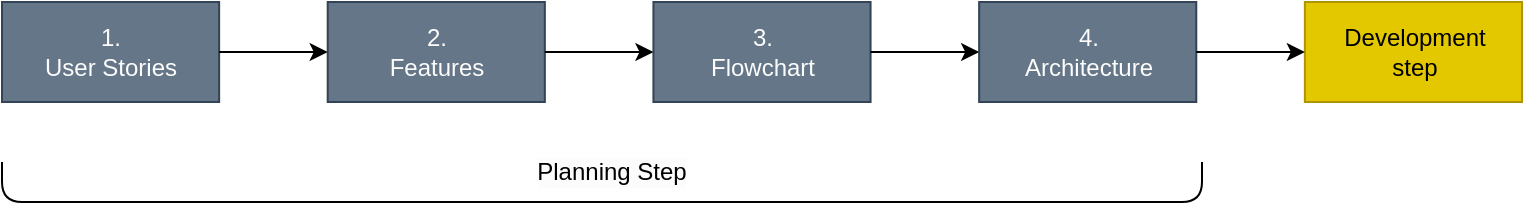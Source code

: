 <mxfile>
    <diagram id="tzXea7u39_7wpcGwWUCg" name="Page-1">
        <mxGraphModel dx="865" dy="459" grid="1" gridSize="10" guides="1" tooltips="1" connect="1" arrows="1" fold="1" page="1" pageScale="1" pageWidth="850" pageHeight="1100" math="0" shadow="0">
            <root>
                <mxCell id="0"/>
                <mxCell id="1" parent="0"/>
                <mxCell id="12" value="" style="group" vertex="1" connectable="0" parent="1">
                    <mxGeometry x="40" y="40" width="760" height="50" as="geometry"/>
                </mxCell>
                <mxCell id="2" value="1.&lt;br&gt;User Stories" style="html=1;dashed=0;whitespace=wrap;fillColor=#647687;fontColor=#FCFCFC;strokeColor=#314354;" vertex="1" parent="12">
                    <mxGeometry width="108.571" height="50" as="geometry"/>
                </mxCell>
                <mxCell id="3" value="2.&lt;br&gt;Features" style="html=1;dashed=0;whitespace=wrap;fillColor=#647687;fontColor=#FCFCFC;strokeColor=#314354;" vertex="1" parent="12">
                    <mxGeometry x="162.857" width="108.571" height="50" as="geometry"/>
                </mxCell>
                <mxCell id="4" value="" style="edgeStyle=none;html=1;fontColor=#FCFCFC;" edge="1" parent="12" source="2" target="3">
                    <mxGeometry relative="1" as="geometry"/>
                </mxCell>
                <mxCell id="5" value="3.&lt;br&gt;Flowchart" style="html=1;dashed=0;whitespace=wrap;fillColor=#647687;fontColor=#FCFCFC;strokeColor=#314354;" vertex="1" parent="12">
                    <mxGeometry x="325.714" width="108.571" height="50" as="geometry"/>
                </mxCell>
                <mxCell id="6" value="" style="edgeStyle=none;html=1;fontColor=#FCFCFC;" edge="1" parent="12" source="3" target="5">
                    <mxGeometry relative="1" as="geometry"/>
                </mxCell>
                <mxCell id="7" value="4.&lt;br&gt;Architecture" style="html=1;dashed=0;whitespace=wrap;fillColor=#647687;fontColor=#FCFCFC;strokeColor=#314354;" vertex="1" parent="12">
                    <mxGeometry x="488.571" width="108.571" height="50" as="geometry"/>
                </mxCell>
                <mxCell id="8" value="" style="edgeStyle=none;html=1;fontColor=#FCFCFC;" edge="1" parent="12" source="5" target="7">
                    <mxGeometry relative="1" as="geometry"/>
                </mxCell>
                <mxCell id="9" value="Development&lt;br&gt;step" style="html=1;dashed=0;whitespace=wrap;fillColor=#e3c800;fontColor=#000000;strokeColor=#B09500;" vertex="1" parent="12">
                    <mxGeometry x="651.429" width="108.571" height="50" as="geometry"/>
                </mxCell>
                <mxCell id="10" value="" style="edgeStyle=none;html=1;fontColor=#FCFCFC;" edge="1" parent="12" source="7" target="9">
                    <mxGeometry relative="1" as="geometry"/>
                </mxCell>
                <mxCell id="18" value="" style="endArrow=none;html=1;fontColor=#FCFCFC;" edge="1" parent="1">
                    <mxGeometry width="50" height="50" relative="1" as="geometry">
                        <mxPoint x="40" y="120" as="sourcePoint"/>
                        <mxPoint x="640" y="120" as="targetPoint"/>
                        <Array as="points">
                            <mxPoint x="40" y="140"/>
                            <mxPoint x="190" y="140"/>
                            <mxPoint x="340" y="140"/>
                            <mxPoint x="490" y="140"/>
                            <mxPoint x="580" y="140"/>
                            <mxPoint x="640" y="140"/>
                        </Array>
                    </mxGeometry>
                </mxCell>
                <mxCell id="21" value="&lt;font color=&quot;#000000&quot;&gt;Planning Step&lt;/font&gt;" style="text;html=1;strokeColor=none;fillColor=none;align=center;verticalAlign=middle;whiteSpace=wrap;rounded=0;labelBackgroundColor=#FCFCFC;fontColor=#FCFCFC;" vertex="1" parent="1">
                    <mxGeometry x="280" y="110" width="130" height="30" as="geometry"/>
                </mxCell>
            </root>
        </mxGraphModel>
    </diagram>
</mxfile>